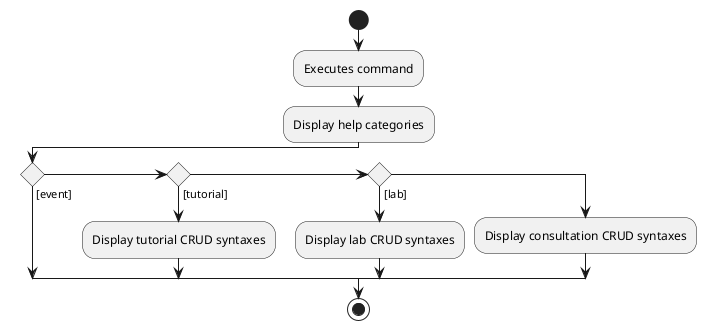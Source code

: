 @startuml
'https://plantuml.com/activity-diagram-beta

start
:Executes command;
:Display help categories;
if () then ([event])
    else if () then ([tutorial])
    :Display tutorial CRUD syntaxes;
    else if () then ([lab])
    :Display lab CRUD syntaxes;
    else
    :Display consultation CRUD syntaxes;

endif
stop

@enduml
